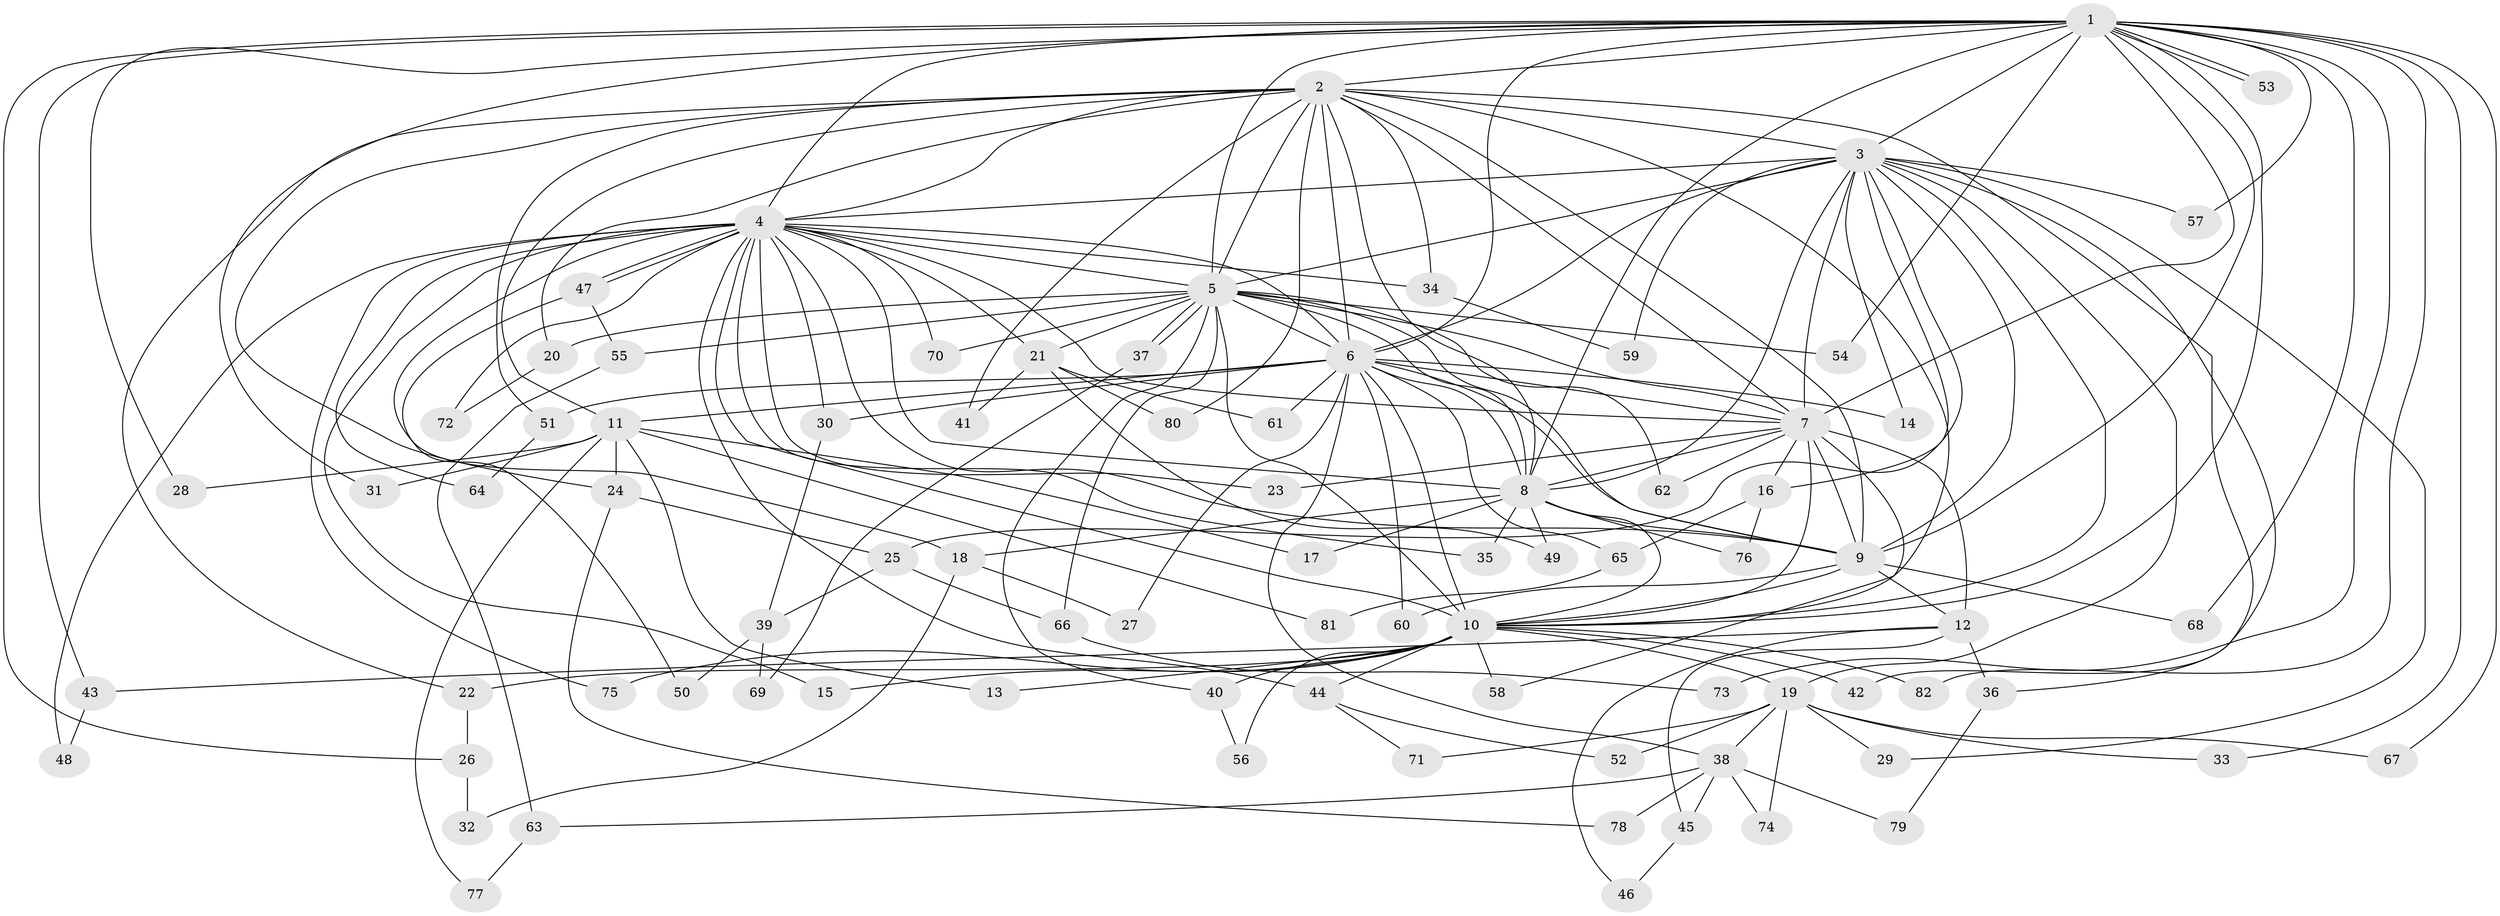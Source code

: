 // coarse degree distribution, {20: 0.02040816326530612, 17: 0.04081632653061224, 16: 0.02040816326530612, 24: 0.02040816326530612, 18: 0.02040816326530612, 22: 0.02040816326530612, 12: 0.02040816326530612, 11: 0.04081632653061224, 8: 0.02040816326530612, 5: 0.02040816326530612, 2: 0.4489795918367347, 4: 0.061224489795918366, 3: 0.1836734693877551, 6: 0.02040816326530612, 7: 0.02040816326530612, 1: 0.02040816326530612}
// Generated by graph-tools (version 1.1) at 2025/17/03/04/25 18:17:54]
// undirected, 82 vertices, 189 edges
graph export_dot {
graph [start="1"]
  node [color=gray90,style=filled];
  1;
  2;
  3;
  4;
  5;
  6;
  7;
  8;
  9;
  10;
  11;
  12;
  13;
  14;
  15;
  16;
  17;
  18;
  19;
  20;
  21;
  22;
  23;
  24;
  25;
  26;
  27;
  28;
  29;
  30;
  31;
  32;
  33;
  34;
  35;
  36;
  37;
  38;
  39;
  40;
  41;
  42;
  43;
  44;
  45;
  46;
  47;
  48;
  49;
  50;
  51;
  52;
  53;
  54;
  55;
  56;
  57;
  58;
  59;
  60;
  61;
  62;
  63;
  64;
  65;
  66;
  67;
  68;
  69;
  70;
  71;
  72;
  73;
  74;
  75;
  76;
  77;
  78;
  79;
  80;
  81;
  82;
  1 -- 2;
  1 -- 3;
  1 -- 4;
  1 -- 5;
  1 -- 6;
  1 -- 7;
  1 -- 8;
  1 -- 9;
  1 -- 10;
  1 -- 26;
  1 -- 28;
  1 -- 31;
  1 -- 33;
  1 -- 43;
  1 -- 53;
  1 -- 53;
  1 -- 54;
  1 -- 57;
  1 -- 67;
  1 -- 68;
  1 -- 73;
  1 -- 82;
  2 -- 3;
  2 -- 4;
  2 -- 5;
  2 -- 6;
  2 -- 7;
  2 -- 8;
  2 -- 9;
  2 -- 10;
  2 -- 11;
  2 -- 20;
  2 -- 22;
  2 -- 24;
  2 -- 34;
  2 -- 36;
  2 -- 41;
  2 -- 51;
  2 -- 80;
  3 -- 4;
  3 -- 5;
  3 -- 6;
  3 -- 7;
  3 -- 8;
  3 -- 9;
  3 -- 10;
  3 -- 14;
  3 -- 16;
  3 -- 19;
  3 -- 25;
  3 -- 29;
  3 -- 42;
  3 -- 57;
  3 -- 59;
  4 -- 5;
  4 -- 6;
  4 -- 7;
  4 -- 8;
  4 -- 9;
  4 -- 10;
  4 -- 15;
  4 -- 18;
  4 -- 21;
  4 -- 23;
  4 -- 30;
  4 -- 34;
  4 -- 35;
  4 -- 44;
  4 -- 47;
  4 -- 47;
  4 -- 48;
  4 -- 64;
  4 -- 70;
  4 -- 72;
  4 -- 75;
  5 -- 6;
  5 -- 7;
  5 -- 8;
  5 -- 9;
  5 -- 10;
  5 -- 20;
  5 -- 21;
  5 -- 37;
  5 -- 37;
  5 -- 40;
  5 -- 54;
  5 -- 55;
  5 -- 62;
  5 -- 66;
  5 -- 70;
  6 -- 7;
  6 -- 8;
  6 -- 9;
  6 -- 10;
  6 -- 11;
  6 -- 14;
  6 -- 27;
  6 -- 30;
  6 -- 38;
  6 -- 51;
  6 -- 60;
  6 -- 61;
  6 -- 65;
  7 -- 8;
  7 -- 9;
  7 -- 10;
  7 -- 12;
  7 -- 16;
  7 -- 23;
  7 -- 58;
  7 -- 62;
  8 -- 9;
  8 -- 10;
  8 -- 17;
  8 -- 18;
  8 -- 35;
  8 -- 49;
  8 -- 76;
  9 -- 10;
  9 -- 12;
  9 -- 60;
  9 -- 68;
  10 -- 13;
  10 -- 15;
  10 -- 19;
  10 -- 22;
  10 -- 40;
  10 -- 42;
  10 -- 44;
  10 -- 56;
  10 -- 58;
  10 -- 75;
  10 -- 82;
  11 -- 13;
  11 -- 17;
  11 -- 24;
  11 -- 28;
  11 -- 31;
  11 -- 77;
  11 -- 81;
  12 -- 36;
  12 -- 43;
  12 -- 45;
  12 -- 46;
  16 -- 65;
  16 -- 76;
  18 -- 27;
  18 -- 32;
  19 -- 29;
  19 -- 33;
  19 -- 38;
  19 -- 52;
  19 -- 67;
  19 -- 71;
  19 -- 74;
  20 -- 72;
  21 -- 41;
  21 -- 49;
  21 -- 61;
  21 -- 80;
  22 -- 26;
  24 -- 25;
  24 -- 78;
  25 -- 39;
  25 -- 66;
  26 -- 32;
  30 -- 39;
  34 -- 59;
  36 -- 79;
  37 -- 69;
  38 -- 45;
  38 -- 63;
  38 -- 74;
  38 -- 78;
  38 -- 79;
  39 -- 50;
  39 -- 69;
  40 -- 56;
  43 -- 48;
  44 -- 52;
  44 -- 71;
  45 -- 46;
  47 -- 50;
  47 -- 55;
  51 -- 64;
  55 -- 63;
  63 -- 77;
  65 -- 81;
  66 -- 73;
}
